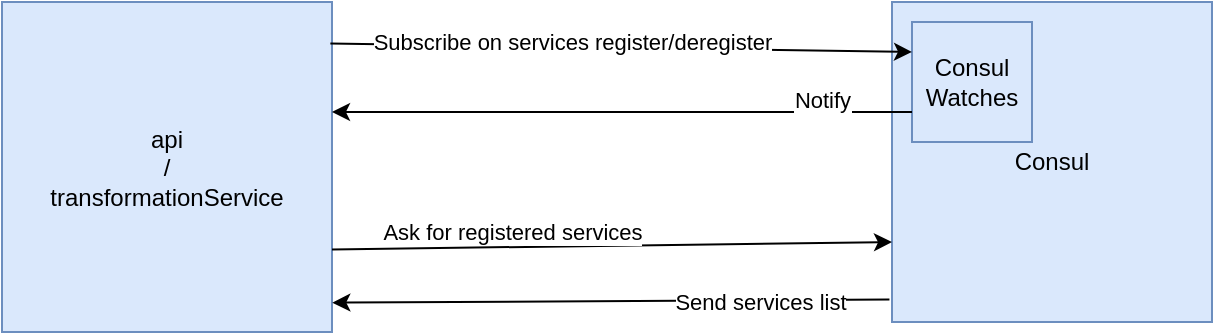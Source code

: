 <mxfile version="20.1.3" type="device"><diagram id="ze_fe4kSJJPf62-XmTWs" name="Page-1"><mxGraphModel dx="1723" dy="728" grid="1" gridSize="10" guides="1" tooltips="1" connect="1" arrows="1" fold="1" page="1" pageScale="1" pageWidth="827" pageHeight="1169" math="0" shadow="0"><root><mxCell id="0"/><mxCell id="1" parent="0"/><mxCell id="WWXhNM-p9Qe391xtcxdF-2" value="Consul" style="whiteSpace=wrap;html=1;aspect=fixed;fillColor=#dae8fc;strokeColor=#6c8ebf;" vertex="1" parent="1"><mxGeometry x="555" y="30" width="160" height="160" as="geometry"/></mxCell><mxCell id="WWXhNM-p9Qe391xtcxdF-3" value="Consul Watches" style="whiteSpace=wrap;html=1;aspect=fixed;fillColor=#dae8fc;strokeColor=#6c8ebf;" vertex="1" parent="1"><mxGeometry x="565" y="40" width="60" height="60" as="geometry"/></mxCell><mxCell id="WWXhNM-p9Qe391xtcxdF-5" value="&lt;div&gt;api&lt;/div&gt;/&lt;br&gt;transformationService" style="whiteSpace=wrap;html=1;aspect=fixed;fillColor=#dae8fc;strokeColor=#6c8ebf;" vertex="1" parent="1"><mxGeometry x="110" y="30" width="165" height="165" as="geometry"/></mxCell><mxCell id="WWXhNM-p9Qe391xtcxdF-6" value="" style="endArrow=classic;html=1;rounded=0;exitX=0.995;exitY=0.126;exitDx=0;exitDy=0;entryX=0;entryY=0.25;entryDx=0;entryDy=0;exitPerimeter=0;" edge="1" parent="1" source="WWXhNM-p9Qe391xtcxdF-5" target="WWXhNM-p9Qe391xtcxdF-3"><mxGeometry width="50" height="50" relative="1" as="geometry"><mxPoint x="305" y="-177.5" as="sourcePoint"/><mxPoint x="555" y="50" as="targetPoint"/></mxGeometry></mxCell><mxCell id="WWXhNM-p9Qe391xtcxdF-7" value="&lt;div&gt;&lt;br&gt;&lt;/div&gt;" style="edgeLabel;html=1;align=center;verticalAlign=middle;resizable=0;points=[];" vertex="1" connectable="0" parent="WWXhNM-p9Qe391xtcxdF-6"><mxGeometry x="0.095" y="-5" relative="1" as="geometry"><mxPoint x="61" y="-4" as="offset"/></mxGeometry></mxCell><mxCell id="WWXhNM-p9Qe391xtcxdF-8" value="&lt;div&gt;Subscribe on services register/deregister&lt;br&gt;&lt;/div&gt;" style="edgeLabel;html=1;align=center;verticalAlign=middle;resizable=0;points=[];" vertex="1" connectable="0" parent="WWXhNM-p9Qe391xtcxdF-6"><mxGeometry x="0.113" y="3" relative="1" as="geometry"><mxPoint x="-41" as="offset"/></mxGeometry></mxCell><mxCell id="WWXhNM-p9Qe391xtcxdF-11" value="" style="endArrow=classic;html=1;rounded=0;exitX=0;exitY=0.75;exitDx=0;exitDy=0;" edge="1" parent="1" source="WWXhNM-p9Qe391xtcxdF-3"><mxGeometry width="50" height="50" relative="1" as="geometry"><mxPoint x="485" y="83" as="sourcePoint"/><mxPoint x="275" y="85" as="targetPoint"/></mxGeometry></mxCell><mxCell id="WWXhNM-p9Qe391xtcxdF-12" value="&lt;div&gt;Notify&lt;/div&gt;" style="edgeLabel;html=1;align=center;verticalAlign=middle;resizable=0;points=[];" vertex="1" connectable="0" parent="WWXhNM-p9Qe391xtcxdF-11"><mxGeometry x="0.117" y="1" relative="1" as="geometry"><mxPoint x="117" y="-7" as="offset"/></mxGeometry></mxCell><mxCell id="WWXhNM-p9Qe391xtcxdF-13" value="" style="endArrow=classic;html=1;rounded=0;entryX=0;entryY=0.75;entryDx=0;entryDy=0;exitX=1;exitY=0.75;exitDx=0;exitDy=0;" edge="1" parent="1" source="WWXhNM-p9Qe391xtcxdF-5" target="WWXhNM-p9Qe391xtcxdF-2"><mxGeometry width="50" height="50" relative="1" as="geometry"><mxPoint x="225" y="150" as="sourcePoint"/><mxPoint x="565" y="140" as="targetPoint"/></mxGeometry></mxCell><mxCell id="WWXhNM-p9Qe391xtcxdF-14" value="&lt;div&gt;&lt;br&gt;&lt;/div&gt;" style="edgeLabel;html=1;align=center;verticalAlign=middle;resizable=0;points=[];" vertex="1" connectable="0" parent="WWXhNM-p9Qe391xtcxdF-13"><mxGeometry x="0.095" y="-5" relative="1" as="geometry"><mxPoint x="61" y="-4" as="offset"/></mxGeometry></mxCell><mxCell id="WWXhNM-p9Qe391xtcxdF-15" value="&lt;div&gt;Ask for registered services&lt;br&gt;&lt;/div&gt;" style="edgeLabel;html=1;align=center;verticalAlign=middle;resizable=0;points=[];" vertex="1" connectable="0" parent="WWXhNM-p9Qe391xtcxdF-13"><mxGeometry x="0.113" y="3" relative="1" as="geometry"><mxPoint x="-66" y="-4" as="offset"/></mxGeometry></mxCell><mxCell id="WWXhNM-p9Qe391xtcxdF-16" value="" style="endArrow=classic;html=1;rounded=0;entryX=1.001;entryY=0.911;entryDx=0;entryDy=0;exitX=-0.008;exitY=0.93;exitDx=0;exitDy=0;entryPerimeter=0;exitPerimeter=0;" edge="1" parent="1" source="WWXhNM-p9Qe391xtcxdF-2" target="WWXhNM-p9Qe391xtcxdF-5"><mxGeometry width="50" height="50" relative="1" as="geometry"><mxPoint x="555" y="187.5" as="sourcePoint"/><mxPoint x="215" y="100" as="targetPoint"/></mxGeometry></mxCell><mxCell id="WWXhNM-p9Qe391xtcxdF-17" value="Send services list" style="edgeLabel;html=1;align=center;verticalAlign=middle;resizable=0;points=[];" vertex="1" connectable="0" parent="WWXhNM-p9Qe391xtcxdF-16"><mxGeometry x="0.117" y="1" relative="1" as="geometry"><mxPoint x="91" y="-1" as="offset"/></mxGeometry></mxCell></root></mxGraphModel></diagram></mxfile>